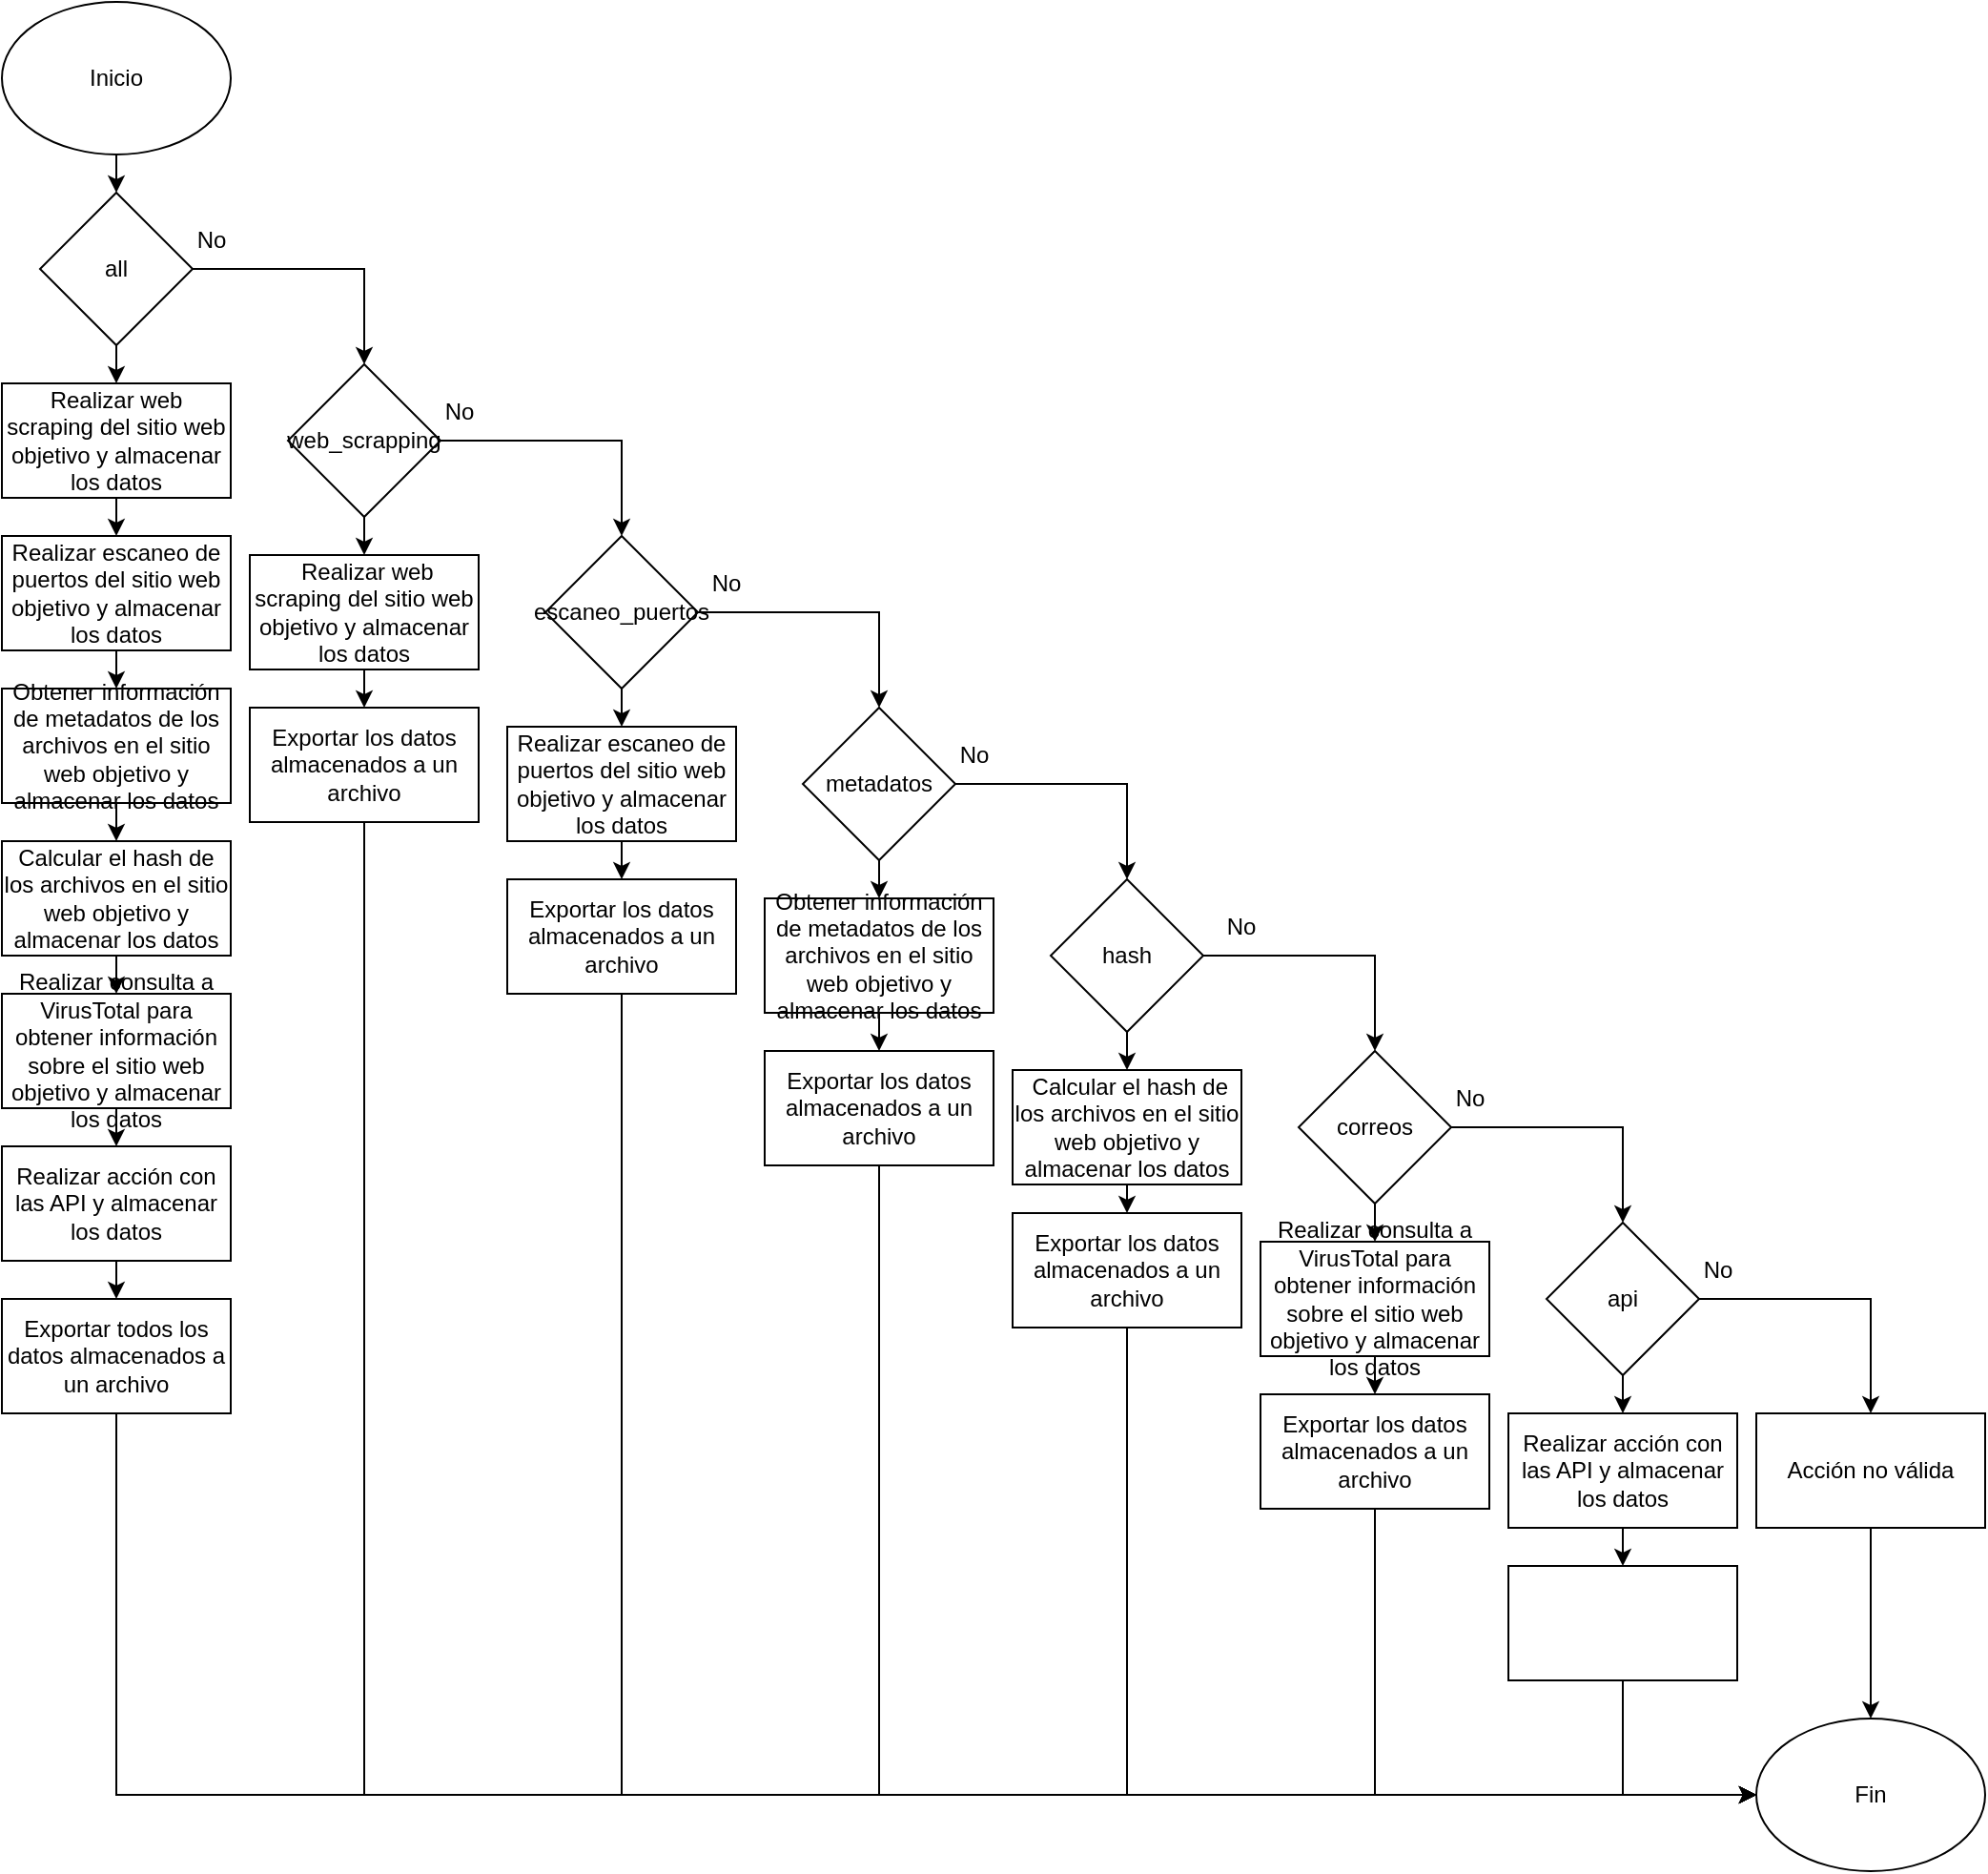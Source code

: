 <mxfile version="24.3.1" type="device">
  <diagram name="Página-1" id="BPZYwpUaBo1m4roUAAAN">
    <mxGraphModel dx="1434" dy="780" grid="1" gridSize="10" guides="1" tooltips="1" connect="1" arrows="1" fold="1" page="1" pageScale="1" pageWidth="850" pageHeight="1100" math="0" shadow="0">
      <root>
        <mxCell id="0" />
        <mxCell id="1" parent="0" />
        <mxCell id="5ukBIivrScnrmxDE7Drp-25" style="edgeStyle=orthogonalEdgeStyle;rounded=0;orthogonalLoop=1;jettySize=auto;html=1;exitX=0.5;exitY=1;exitDx=0;exitDy=0;entryX=0.5;entryY=0;entryDx=0;entryDy=0;" parent="1" source="5ukBIivrScnrmxDE7Drp-3" target="5ukBIivrScnrmxDE7Drp-5" edge="1">
          <mxGeometry relative="1" as="geometry" />
        </mxCell>
        <mxCell id="5ukBIivrScnrmxDE7Drp-26" style="edgeStyle=orthogonalEdgeStyle;rounded=0;orthogonalLoop=1;jettySize=auto;html=1;exitX=1;exitY=0.5;exitDx=0;exitDy=0;entryX=0.5;entryY=0;entryDx=0;entryDy=0;" parent="1" source="5ukBIivrScnrmxDE7Drp-3" target="5ukBIivrScnrmxDE7Drp-6" edge="1">
          <mxGeometry relative="1" as="geometry" />
        </mxCell>
        <mxCell id="5ukBIivrScnrmxDE7Drp-3" value="all" style="rhombus;whiteSpace=wrap;html=1;" parent="1" vertex="1">
          <mxGeometry x="60" y="120" width="80" height="80" as="geometry" />
        </mxCell>
        <mxCell id="zsAjYHbP9KHux3IzDVLU-23" style="edgeStyle=orthogonalEdgeStyle;rounded=0;orthogonalLoop=1;jettySize=auto;html=1;exitX=0.5;exitY=1;exitDx=0;exitDy=0;entryX=0.5;entryY=0;entryDx=0;entryDy=0;" edge="1" parent="1" source="5ukBIivrScnrmxDE7Drp-5" target="zsAjYHbP9KHux3IzDVLU-2">
          <mxGeometry relative="1" as="geometry" />
        </mxCell>
        <mxCell id="5ukBIivrScnrmxDE7Drp-5" value="Realizar web scraping del sitio web objetivo y almacenar los datos" style="rounded=0;whiteSpace=wrap;html=1;" parent="1" vertex="1">
          <mxGeometry x="40" y="220" width="120" height="60" as="geometry" />
        </mxCell>
        <mxCell id="5ukBIivrScnrmxDE7Drp-27" style="edgeStyle=orthogonalEdgeStyle;rounded=0;orthogonalLoop=1;jettySize=auto;html=1;exitX=0.5;exitY=1;exitDx=0;exitDy=0;entryX=0.5;entryY=0;entryDx=0;entryDy=0;" parent="1" source="5ukBIivrScnrmxDE7Drp-6" target="5ukBIivrScnrmxDE7Drp-7" edge="1">
          <mxGeometry relative="1" as="geometry" />
        </mxCell>
        <mxCell id="5ukBIivrScnrmxDE7Drp-28" style="edgeStyle=orthogonalEdgeStyle;rounded=0;orthogonalLoop=1;jettySize=auto;html=1;exitX=1;exitY=0.5;exitDx=0;exitDy=0;entryX=0.5;entryY=0;entryDx=0;entryDy=0;" parent="1" source="5ukBIivrScnrmxDE7Drp-6" target="5ukBIivrScnrmxDE7Drp-9" edge="1">
          <mxGeometry relative="1" as="geometry" />
        </mxCell>
        <mxCell id="5ukBIivrScnrmxDE7Drp-6" value="web_scrapping" style="rhombus;whiteSpace=wrap;html=1;" parent="1" vertex="1">
          <mxGeometry x="190" y="210" width="80" height="80" as="geometry" />
        </mxCell>
        <mxCell id="zsAjYHbP9KHux3IzDVLU-30" style="edgeStyle=orthogonalEdgeStyle;rounded=0;orthogonalLoop=1;jettySize=auto;html=1;exitX=0.5;exitY=1;exitDx=0;exitDy=0;entryX=0.5;entryY=0;entryDx=0;entryDy=0;" edge="1" parent="1" source="5ukBIivrScnrmxDE7Drp-7" target="zsAjYHbP9KHux3IzDVLU-10">
          <mxGeometry relative="1" as="geometry" />
        </mxCell>
        <mxCell id="5ukBIivrScnrmxDE7Drp-7" value="&amp;nbsp;Realizar web scraping del sitio web objetivo y almacenar los datos" style="rounded=0;whiteSpace=wrap;html=1;" parent="1" vertex="1">
          <mxGeometry x="170" y="310" width="120" height="60" as="geometry" />
        </mxCell>
        <mxCell id="5ukBIivrScnrmxDE7Drp-29" style="edgeStyle=orthogonalEdgeStyle;rounded=0;orthogonalLoop=1;jettySize=auto;html=1;exitX=0.5;exitY=1;exitDx=0;exitDy=0;entryX=0.5;entryY=0;entryDx=0;entryDy=0;" parent="1" source="5ukBIivrScnrmxDE7Drp-9" target="5ukBIivrScnrmxDE7Drp-10" edge="1">
          <mxGeometry relative="1" as="geometry" />
        </mxCell>
        <mxCell id="5ukBIivrScnrmxDE7Drp-30" style="edgeStyle=orthogonalEdgeStyle;rounded=0;orthogonalLoop=1;jettySize=auto;html=1;exitX=1;exitY=0.5;exitDx=0;exitDy=0;entryX=0.5;entryY=0;entryDx=0;entryDy=0;" parent="1" source="5ukBIivrScnrmxDE7Drp-9" target="5ukBIivrScnrmxDE7Drp-11" edge="1">
          <mxGeometry relative="1" as="geometry" />
        </mxCell>
        <mxCell id="5ukBIivrScnrmxDE7Drp-9" value="escaneo_puertos" style="rhombus;whiteSpace=wrap;html=1;" parent="1" vertex="1">
          <mxGeometry x="325" y="300" width="80" height="80" as="geometry" />
        </mxCell>
        <mxCell id="zsAjYHbP9KHux3IzDVLU-29" style="edgeStyle=orthogonalEdgeStyle;rounded=0;orthogonalLoop=1;jettySize=auto;html=1;exitX=0.5;exitY=1;exitDx=0;exitDy=0;entryX=0.5;entryY=0;entryDx=0;entryDy=0;" edge="1" parent="1" source="5ukBIivrScnrmxDE7Drp-10" target="zsAjYHbP9KHux3IzDVLU-9">
          <mxGeometry relative="1" as="geometry" />
        </mxCell>
        <mxCell id="5ukBIivrScnrmxDE7Drp-10" value="Realizar escaneo de puertos del sitio web objetivo y almacenar los datos" style="rounded=0;whiteSpace=wrap;html=1;" parent="1" vertex="1">
          <mxGeometry x="305" y="400" width="120" height="60" as="geometry" />
        </mxCell>
        <mxCell id="5ukBIivrScnrmxDE7Drp-31" style="edgeStyle=orthogonalEdgeStyle;rounded=0;orthogonalLoop=1;jettySize=auto;html=1;exitX=0.5;exitY=1;exitDx=0;exitDy=0;entryX=0.5;entryY=0;entryDx=0;entryDy=0;" parent="1" source="5ukBIivrScnrmxDE7Drp-11" target="5ukBIivrScnrmxDE7Drp-12" edge="1">
          <mxGeometry relative="1" as="geometry" />
        </mxCell>
        <mxCell id="5ukBIivrScnrmxDE7Drp-32" style="edgeStyle=orthogonalEdgeStyle;rounded=0;orthogonalLoop=1;jettySize=auto;html=1;exitX=1;exitY=0.5;exitDx=0;exitDy=0;entryX=0.5;entryY=0;entryDx=0;entryDy=0;" parent="1" source="5ukBIivrScnrmxDE7Drp-11" target="5ukBIivrScnrmxDE7Drp-13" edge="1">
          <mxGeometry relative="1" as="geometry" />
        </mxCell>
        <mxCell id="5ukBIivrScnrmxDE7Drp-11" value="metadatos" style="rhombus;whiteSpace=wrap;html=1;" parent="1" vertex="1">
          <mxGeometry x="460" y="390" width="80" height="80" as="geometry" />
        </mxCell>
        <mxCell id="zsAjYHbP9KHux3IzDVLU-31" style="edgeStyle=orthogonalEdgeStyle;rounded=0;orthogonalLoop=1;jettySize=auto;html=1;exitX=0.5;exitY=1;exitDx=0;exitDy=0;entryX=0.5;entryY=0;entryDx=0;entryDy=0;" edge="1" parent="1" source="5ukBIivrScnrmxDE7Drp-12" target="zsAjYHbP9KHux3IzDVLU-11">
          <mxGeometry relative="1" as="geometry" />
        </mxCell>
        <mxCell id="5ukBIivrScnrmxDE7Drp-12" value="Obtener información de metadatos de los archivos en el sitio web objetivo y almacenar los datos" style="rounded=0;whiteSpace=wrap;html=1;" parent="1" vertex="1">
          <mxGeometry x="440" y="490" width="120" height="60" as="geometry" />
        </mxCell>
        <mxCell id="5ukBIivrScnrmxDE7Drp-33" style="edgeStyle=orthogonalEdgeStyle;rounded=0;orthogonalLoop=1;jettySize=auto;html=1;exitX=0.5;exitY=1;exitDx=0;exitDy=0;entryX=0.5;entryY=0;entryDx=0;entryDy=0;" parent="1" source="5ukBIivrScnrmxDE7Drp-13" target="5ukBIivrScnrmxDE7Drp-14" edge="1">
          <mxGeometry relative="1" as="geometry" />
        </mxCell>
        <mxCell id="5ukBIivrScnrmxDE7Drp-34" style="edgeStyle=orthogonalEdgeStyle;rounded=0;orthogonalLoop=1;jettySize=auto;html=1;exitX=1;exitY=0.5;exitDx=0;exitDy=0;entryX=0.5;entryY=0;entryDx=0;entryDy=0;" parent="1" source="5ukBIivrScnrmxDE7Drp-13" target="5ukBIivrScnrmxDE7Drp-15" edge="1">
          <mxGeometry relative="1" as="geometry" />
        </mxCell>
        <mxCell id="5ukBIivrScnrmxDE7Drp-13" value="hash" style="rhombus;whiteSpace=wrap;html=1;" parent="1" vertex="1">
          <mxGeometry x="590" y="480" width="80" height="80" as="geometry" />
        </mxCell>
        <mxCell id="zsAjYHbP9KHux3IzDVLU-32" style="edgeStyle=orthogonalEdgeStyle;rounded=0;orthogonalLoop=1;jettySize=auto;html=1;exitX=0.5;exitY=1;exitDx=0;exitDy=0;entryX=0.5;entryY=0;entryDx=0;entryDy=0;" edge="1" parent="1" source="5ukBIivrScnrmxDE7Drp-14" target="zsAjYHbP9KHux3IzDVLU-13">
          <mxGeometry relative="1" as="geometry" />
        </mxCell>
        <mxCell id="5ukBIivrScnrmxDE7Drp-14" value="&amp;nbsp;Calcular el hash de los archivos en el sitio web objetivo y almacenar los datos" style="rounded=0;whiteSpace=wrap;html=1;" parent="1" vertex="1">
          <mxGeometry x="570" y="580" width="120" height="60" as="geometry" />
        </mxCell>
        <mxCell id="5ukBIivrScnrmxDE7Drp-35" style="edgeStyle=orthogonalEdgeStyle;rounded=0;orthogonalLoop=1;jettySize=auto;html=1;exitX=0.5;exitY=1;exitDx=0;exitDy=0;entryX=0.5;entryY=0;entryDx=0;entryDy=0;" parent="1" source="5ukBIivrScnrmxDE7Drp-15" target="5ukBIivrScnrmxDE7Drp-16" edge="1">
          <mxGeometry relative="1" as="geometry" />
        </mxCell>
        <mxCell id="5ukBIivrScnrmxDE7Drp-36" style="edgeStyle=orthogonalEdgeStyle;rounded=0;orthogonalLoop=1;jettySize=auto;html=1;exitX=1;exitY=0.5;exitDx=0;exitDy=0;entryX=0.5;entryY=0;entryDx=0;entryDy=0;" parent="1" source="5ukBIivrScnrmxDE7Drp-15" target="5ukBIivrScnrmxDE7Drp-17" edge="1">
          <mxGeometry relative="1" as="geometry" />
        </mxCell>
        <mxCell id="5ukBIivrScnrmxDE7Drp-15" value="correos" style="rhombus;whiteSpace=wrap;html=1;" parent="1" vertex="1">
          <mxGeometry x="720" y="570" width="80" height="80" as="geometry" />
        </mxCell>
        <mxCell id="zsAjYHbP9KHux3IzDVLU-33" style="edgeStyle=orthogonalEdgeStyle;rounded=0;orthogonalLoop=1;jettySize=auto;html=1;exitX=0.5;exitY=1;exitDx=0;exitDy=0;entryX=0.5;entryY=0;entryDx=0;entryDy=0;" edge="1" parent="1" source="5ukBIivrScnrmxDE7Drp-16" target="zsAjYHbP9KHux3IzDVLU-14">
          <mxGeometry relative="1" as="geometry" />
        </mxCell>
        <mxCell id="5ukBIivrScnrmxDE7Drp-16" value="Realizar consulta a VirusTotal para obtener información sobre el sitio web objetivo y almacenar los datos" style="rounded=0;whiteSpace=wrap;html=1;" parent="1" vertex="1">
          <mxGeometry x="700" y="670" width="120" height="60" as="geometry" />
        </mxCell>
        <mxCell id="5ukBIivrScnrmxDE7Drp-37" style="edgeStyle=orthogonalEdgeStyle;rounded=0;orthogonalLoop=1;jettySize=auto;html=1;exitX=0.5;exitY=1;exitDx=0;exitDy=0;entryX=0.5;entryY=0;entryDx=0;entryDy=0;" parent="1" source="5ukBIivrScnrmxDE7Drp-17" target="5ukBIivrScnrmxDE7Drp-19" edge="1">
          <mxGeometry relative="1" as="geometry" />
        </mxCell>
        <mxCell id="5ukBIivrScnrmxDE7Drp-38" style="edgeStyle=orthogonalEdgeStyle;rounded=0;orthogonalLoop=1;jettySize=auto;html=1;exitX=1;exitY=0.5;exitDx=0;exitDy=0;entryX=0.5;entryY=0;entryDx=0;entryDy=0;" parent="1" source="5ukBIivrScnrmxDE7Drp-17" target="5ukBIivrScnrmxDE7Drp-18" edge="1">
          <mxGeometry relative="1" as="geometry" />
        </mxCell>
        <mxCell id="5ukBIivrScnrmxDE7Drp-17" value="api" style="rhombus;whiteSpace=wrap;html=1;" parent="1" vertex="1">
          <mxGeometry x="850" y="660" width="80" height="80" as="geometry" />
        </mxCell>
        <mxCell id="5ukBIivrScnrmxDE7Drp-39" style="edgeStyle=orthogonalEdgeStyle;rounded=0;orthogonalLoop=1;jettySize=auto;html=1;exitX=0.5;exitY=1;exitDx=0;exitDy=0;entryX=0.5;entryY=0;entryDx=0;entryDy=0;" parent="1" source="5ukBIivrScnrmxDE7Drp-18" target="5ukBIivrScnrmxDE7Drp-21" edge="1">
          <mxGeometry relative="1" as="geometry" />
        </mxCell>
        <mxCell id="5ukBIivrScnrmxDE7Drp-18" value="Acción no válida" style="rounded=0;whiteSpace=wrap;html=1;" parent="1" vertex="1">
          <mxGeometry x="960" y="760" width="120" height="60" as="geometry" />
        </mxCell>
        <mxCell id="zsAjYHbP9KHux3IzDVLU-34" style="edgeStyle=orthogonalEdgeStyle;rounded=0;orthogonalLoop=1;jettySize=auto;html=1;exitX=0.5;exitY=1;exitDx=0;exitDy=0;entryX=0.5;entryY=0;entryDx=0;entryDy=0;" edge="1" parent="1" source="5ukBIivrScnrmxDE7Drp-19" target="zsAjYHbP9KHux3IzDVLU-12">
          <mxGeometry relative="1" as="geometry" />
        </mxCell>
        <mxCell id="5ukBIivrScnrmxDE7Drp-19" value="Realizar acción con las API y almacenar los datos" style="rounded=0;whiteSpace=wrap;html=1;" parent="1" vertex="1">
          <mxGeometry x="830" y="760" width="120" height="60" as="geometry" />
        </mxCell>
        <mxCell id="5ukBIivrScnrmxDE7Drp-21" value="Fin" style="ellipse;whiteSpace=wrap;html=1;" parent="1" vertex="1">
          <mxGeometry x="960" y="920" width="120" height="80" as="geometry" />
        </mxCell>
        <mxCell id="zsAjYHbP9KHux3IzDVLU-1" style="edgeStyle=orthogonalEdgeStyle;rounded=0;orthogonalLoop=1;jettySize=auto;html=1;exitX=0.5;exitY=1;exitDx=0;exitDy=0;entryX=0.5;entryY=0;entryDx=0;entryDy=0;" edge="1" parent="1" source="5ukBIivrScnrmxDE7Drp-22" target="5ukBIivrScnrmxDE7Drp-3">
          <mxGeometry relative="1" as="geometry" />
        </mxCell>
        <mxCell id="5ukBIivrScnrmxDE7Drp-22" value="Inicio" style="ellipse;whiteSpace=wrap;html=1;" parent="1" vertex="1">
          <mxGeometry x="40" y="20" width="120" height="80" as="geometry" />
        </mxCell>
        <mxCell id="5ukBIivrScnrmxDE7Drp-45" value="No" style="text;html=1;align=center;verticalAlign=middle;whiteSpace=wrap;rounded=0;" parent="1" vertex="1">
          <mxGeometry x="120" y="130" width="60" height="30" as="geometry" />
        </mxCell>
        <mxCell id="5ukBIivrScnrmxDE7Drp-53" value="No" style="text;html=1;align=center;verticalAlign=middle;whiteSpace=wrap;rounded=0;" parent="1" vertex="1">
          <mxGeometry x="250" y="220" width="60" height="30" as="geometry" />
        </mxCell>
        <mxCell id="5ukBIivrScnrmxDE7Drp-55" value="No" style="text;html=1;align=center;verticalAlign=middle;whiteSpace=wrap;rounded=0;" parent="1" vertex="1">
          <mxGeometry x="390" y="310" width="60" height="30" as="geometry" />
        </mxCell>
        <mxCell id="5ukBIivrScnrmxDE7Drp-56" value="No" style="text;html=1;align=center;verticalAlign=middle;whiteSpace=wrap;rounded=0;" parent="1" vertex="1">
          <mxGeometry x="520" y="400" width="60" height="30" as="geometry" />
        </mxCell>
        <mxCell id="5ukBIivrScnrmxDE7Drp-57" value="No" style="text;html=1;align=center;verticalAlign=middle;whiteSpace=wrap;rounded=0;" parent="1" vertex="1">
          <mxGeometry x="660" y="490" width="60" height="30" as="geometry" />
        </mxCell>
        <mxCell id="5ukBIivrScnrmxDE7Drp-58" value="No" style="text;html=1;align=center;verticalAlign=middle;whiteSpace=wrap;rounded=0;" parent="1" vertex="1">
          <mxGeometry x="780" y="580" width="60" height="30" as="geometry" />
        </mxCell>
        <mxCell id="5ukBIivrScnrmxDE7Drp-59" value="No" style="text;html=1;align=center;verticalAlign=middle;whiteSpace=wrap;rounded=0;" parent="1" vertex="1">
          <mxGeometry x="910" y="670" width="60" height="30" as="geometry" />
        </mxCell>
        <mxCell id="zsAjYHbP9KHux3IzDVLU-24" style="edgeStyle=orthogonalEdgeStyle;rounded=0;orthogonalLoop=1;jettySize=auto;html=1;exitX=0.5;exitY=1;exitDx=0;exitDy=0;entryX=0.5;entryY=0;entryDx=0;entryDy=0;" edge="1" parent="1" source="zsAjYHbP9KHux3IzDVLU-2" target="zsAjYHbP9KHux3IzDVLU-3">
          <mxGeometry relative="1" as="geometry" />
        </mxCell>
        <mxCell id="zsAjYHbP9KHux3IzDVLU-2" value="Realizar escaneo de puertos del sitio web objetivo y almacenar los datos" style="rounded=0;whiteSpace=wrap;html=1;" vertex="1" parent="1">
          <mxGeometry x="40" y="300" width="120" height="60" as="geometry" />
        </mxCell>
        <mxCell id="zsAjYHbP9KHux3IzDVLU-25" style="edgeStyle=orthogonalEdgeStyle;rounded=0;orthogonalLoop=1;jettySize=auto;html=1;exitX=0.5;exitY=1;exitDx=0;exitDy=0;entryX=0.5;entryY=0;entryDx=0;entryDy=0;" edge="1" parent="1" source="zsAjYHbP9KHux3IzDVLU-3" target="zsAjYHbP9KHux3IzDVLU-4">
          <mxGeometry relative="1" as="geometry" />
        </mxCell>
        <mxCell id="zsAjYHbP9KHux3IzDVLU-3" value="Obtener información de metadatos de los archivos en el sitio web objetivo y almacenar los datos" style="rounded=0;whiteSpace=wrap;html=1;" vertex="1" parent="1">
          <mxGeometry x="40" y="380" width="120" height="60" as="geometry" />
        </mxCell>
        <mxCell id="zsAjYHbP9KHux3IzDVLU-26" style="edgeStyle=orthogonalEdgeStyle;rounded=0;orthogonalLoop=1;jettySize=auto;html=1;exitX=0.5;exitY=1;exitDx=0;exitDy=0;entryX=0.5;entryY=0;entryDx=0;entryDy=0;" edge="1" parent="1" source="zsAjYHbP9KHux3IzDVLU-4" target="zsAjYHbP9KHux3IzDVLU-5">
          <mxGeometry relative="1" as="geometry" />
        </mxCell>
        <mxCell id="zsAjYHbP9KHux3IzDVLU-4" value="Calcular el hash de los archivos en el sitio web objetivo y almacenar los datos" style="rounded=0;whiteSpace=wrap;html=1;" vertex="1" parent="1">
          <mxGeometry x="40" y="460" width="120" height="60" as="geometry" />
        </mxCell>
        <mxCell id="zsAjYHbP9KHux3IzDVLU-27" style="edgeStyle=orthogonalEdgeStyle;rounded=0;orthogonalLoop=1;jettySize=auto;html=1;exitX=0.5;exitY=1;exitDx=0;exitDy=0;entryX=0.5;entryY=0;entryDx=0;entryDy=0;" edge="1" parent="1" source="zsAjYHbP9KHux3IzDVLU-5" target="zsAjYHbP9KHux3IzDVLU-6">
          <mxGeometry relative="1" as="geometry" />
        </mxCell>
        <mxCell id="zsAjYHbP9KHux3IzDVLU-5" value="Realizar consulta a VirusTotal para obtener información sobre el sitio web objetivo y almacenar los datos" style="rounded=0;whiteSpace=wrap;html=1;" vertex="1" parent="1">
          <mxGeometry x="40" y="540" width="120" height="60" as="geometry" />
        </mxCell>
        <mxCell id="zsAjYHbP9KHux3IzDVLU-28" style="edgeStyle=orthogonalEdgeStyle;rounded=0;orthogonalLoop=1;jettySize=auto;html=1;exitX=0.5;exitY=1;exitDx=0;exitDy=0;entryX=0.5;entryY=0;entryDx=0;entryDy=0;" edge="1" parent="1" source="zsAjYHbP9KHux3IzDVLU-6" target="zsAjYHbP9KHux3IzDVLU-7">
          <mxGeometry relative="1" as="geometry" />
        </mxCell>
        <mxCell id="zsAjYHbP9KHux3IzDVLU-6" value="Realizar acción con las API y almacenar los datos" style="rounded=0;whiteSpace=wrap;html=1;" vertex="1" parent="1">
          <mxGeometry x="40" y="620" width="120" height="60" as="geometry" />
        </mxCell>
        <mxCell id="zsAjYHbP9KHux3IzDVLU-8" style="edgeStyle=orthogonalEdgeStyle;rounded=0;orthogonalLoop=1;jettySize=auto;html=1;exitX=0.5;exitY=1;exitDx=0;exitDy=0;entryX=0;entryY=0.5;entryDx=0;entryDy=0;" edge="1" parent="1" source="zsAjYHbP9KHux3IzDVLU-7" target="5ukBIivrScnrmxDE7Drp-21">
          <mxGeometry relative="1" as="geometry" />
        </mxCell>
        <mxCell id="zsAjYHbP9KHux3IzDVLU-7" value="Exportar todos los datos almacenados a un archivo" style="rounded=0;whiteSpace=wrap;html=1;" vertex="1" parent="1">
          <mxGeometry x="40" y="700" width="120" height="60" as="geometry" />
        </mxCell>
        <mxCell id="zsAjYHbP9KHux3IzDVLU-17" style="edgeStyle=orthogonalEdgeStyle;rounded=0;orthogonalLoop=1;jettySize=auto;html=1;exitX=0.5;exitY=1;exitDx=0;exitDy=0;entryX=0;entryY=0.5;entryDx=0;entryDy=0;" edge="1" parent="1" source="zsAjYHbP9KHux3IzDVLU-9" target="5ukBIivrScnrmxDE7Drp-21">
          <mxGeometry relative="1" as="geometry" />
        </mxCell>
        <mxCell id="zsAjYHbP9KHux3IzDVLU-9" value="Exportar los datos almacenados a un archivo" style="rounded=0;whiteSpace=wrap;html=1;" vertex="1" parent="1">
          <mxGeometry x="305" y="480" width="120" height="60" as="geometry" />
        </mxCell>
        <mxCell id="zsAjYHbP9KHux3IzDVLU-16" style="edgeStyle=orthogonalEdgeStyle;rounded=0;orthogonalLoop=1;jettySize=auto;html=1;exitX=0.5;exitY=1;exitDx=0;exitDy=0;entryX=0;entryY=0.5;entryDx=0;entryDy=0;" edge="1" parent="1" source="zsAjYHbP9KHux3IzDVLU-10" target="5ukBIivrScnrmxDE7Drp-21">
          <mxGeometry relative="1" as="geometry" />
        </mxCell>
        <mxCell id="zsAjYHbP9KHux3IzDVLU-10" value="Exportar los datos almacenados a un archivo" style="rounded=0;whiteSpace=wrap;html=1;" vertex="1" parent="1">
          <mxGeometry x="170" y="390" width="120" height="60" as="geometry" />
        </mxCell>
        <mxCell id="zsAjYHbP9KHux3IzDVLU-19" style="edgeStyle=orthogonalEdgeStyle;rounded=0;orthogonalLoop=1;jettySize=auto;html=1;exitX=0.5;exitY=1;exitDx=0;exitDy=0;entryX=0;entryY=0.5;entryDx=0;entryDy=0;" edge="1" parent="1" source="zsAjYHbP9KHux3IzDVLU-11" target="5ukBIivrScnrmxDE7Drp-21">
          <mxGeometry relative="1" as="geometry" />
        </mxCell>
        <mxCell id="zsAjYHbP9KHux3IzDVLU-11" value="Exportar los datos almacenados a un archivo" style="rounded=0;whiteSpace=wrap;html=1;" vertex="1" parent="1">
          <mxGeometry x="440" y="570" width="120" height="60" as="geometry" />
        </mxCell>
        <mxCell id="zsAjYHbP9KHux3IzDVLU-22" style="edgeStyle=orthogonalEdgeStyle;rounded=0;orthogonalLoop=1;jettySize=auto;html=1;exitX=0.5;exitY=1;exitDx=0;exitDy=0;entryX=0;entryY=0.5;entryDx=0;entryDy=0;" edge="1" parent="1" source="zsAjYHbP9KHux3IzDVLU-12" target="5ukBIivrScnrmxDE7Drp-21">
          <mxGeometry relative="1" as="geometry" />
        </mxCell>
        <mxCell id="zsAjYHbP9KHux3IzDVLU-12" value="" style="rounded=0;whiteSpace=wrap;html=1;" vertex="1" parent="1">
          <mxGeometry x="830" y="840" width="120" height="60" as="geometry" />
        </mxCell>
        <mxCell id="zsAjYHbP9KHux3IzDVLU-20" style="edgeStyle=orthogonalEdgeStyle;rounded=0;orthogonalLoop=1;jettySize=auto;html=1;exitX=0.5;exitY=1;exitDx=0;exitDy=0;entryX=0;entryY=0.5;entryDx=0;entryDy=0;" edge="1" parent="1" source="zsAjYHbP9KHux3IzDVLU-13" target="5ukBIivrScnrmxDE7Drp-21">
          <mxGeometry relative="1" as="geometry" />
        </mxCell>
        <mxCell id="zsAjYHbP9KHux3IzDVLU-13" value="Exportar los datos almacenados a un archivo" style="rounded=0;whiteSpace=wrap;html=1;" vertex="1" parent="1">
          <mxGeometry x="570" y="655" width="120" height="60" as="geometry" />
        </mxCell>
        <mxCell id="zsAjYHbP9KHux3IzDVLU-21" style="edgeStyle=orthogonalEdgeStyle;rounded=0;orthogonalLoop=1;jettySize=auto;html=1;exitX=0.5;exitY=1;exitDx=0;exitDy=0;entryX=0;entryY=0.5;entryDx=0;entryDy=0;" edge="1" parent="1" source="zsAjYHbP9KHux3IzDVLU-14" target="5ukBIivrScnrmxDE7Drp-21">
          <mxGeometry relative="1" as="geometry" />
        </mxCell>
        <mxCell id="zsAjYHbP9KHux3IzDVLU-14" value="Exportar los datos almacenados a un archivo" style="rounded=0;whiteSpace=wrap;html=1;" vertex="1" parent="1">
          <mxGeometry x="700" y="750" width="120" height="60" as="geometry" />
        </mxCell>
      </root>
    </mxGraphModel>
  </diagram>
</mxfile>
